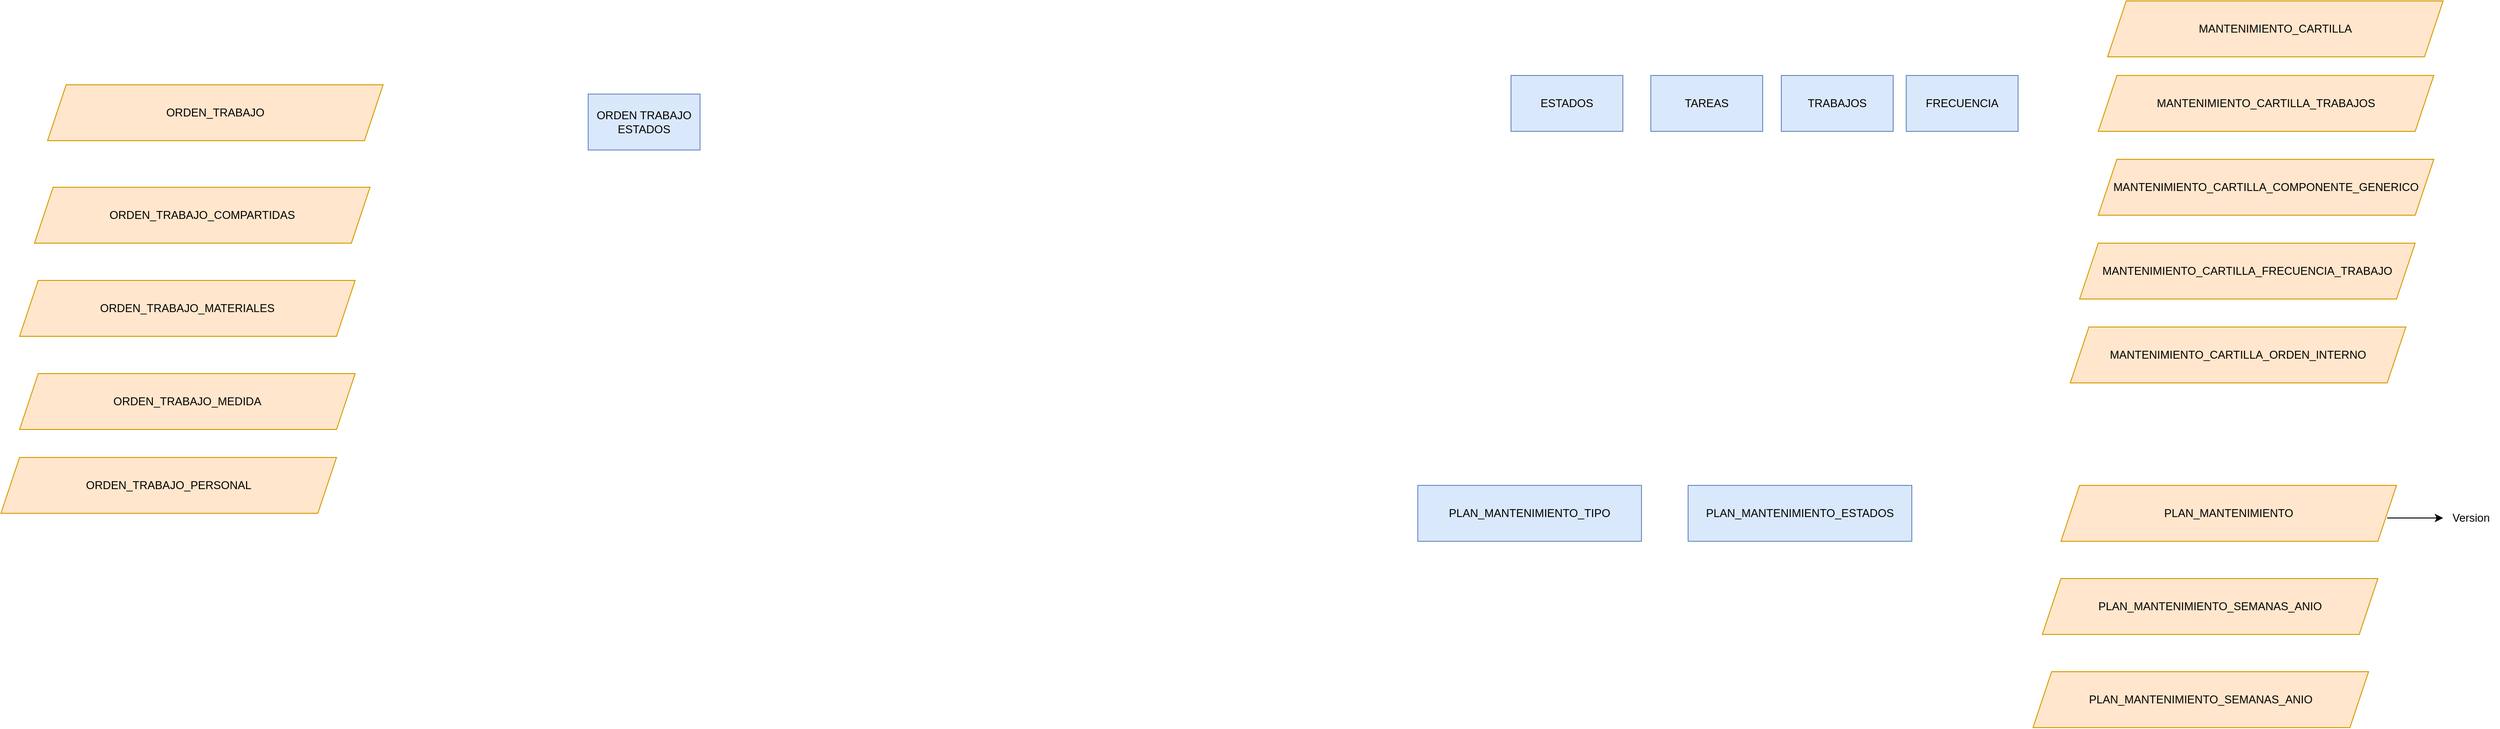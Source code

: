 <mxfile version="24.8.3">
  <diagram name="Page-1" id="uUUTdlnf8Dj0AM8X8Ja1">
    <mxGraphModel dx="3981" dy="807" grid="1" gridSize="10" guides="1" tooltips="1" connect="1" arrows="1" fold="1" page="1" pageScale="1" pageWidth="827" pageHeight="1169" math="0" shadow="0">
      <root>
        <mxCell id="0" />
        <mxCell id="1" parent="0" />
        <mxCell id="t0VoGf1BZHUFttlE81Uw-1" value="TRABAJOS" style="rounded=0;whiteSpace=wrap;html=1;fillColor=#dae8fc;strokeColor=#6c8ebf;" parent="1" vertex="1">
          <mxGeometry x="220" y="160" width="120" height="60" as="geometry" />
        </mxCell>
        <mxCell id="t0VoGf1BZHUFttlE81Uw-2" value="FRECUENCIA" style="rounded=0;whiteSpace=wrap;html=1;fillColor=#dae8fc;strokeColor=#6c8ebf;" parent="1" vertex="1">
          <mxGeometry x="354" y="160" width="120" height="60" as="geometry" />
        </mxCell>
        <mxCell id="t0VoGf1BZHUFttlE81Uw-3" value="TAREAS" style="rounded=0;whiteSpace=wrap;html=1;fillColor=#dae8fc;strokeColor=#6c8ebf;" parent="1" vertex="1">
          <mxGeometry x="80" y="160" width="120" height="60" as="geometry" />
        </mxCell>
        <mxCell id="t0VoGf1BZHUFttlE81Uw-5" value="MANTENIMIENTO_CARTILLA_TRABAJOS" style="shape=parallelogram;perimeter=parallelogramPerimeter;whiteSpace=wrap;html=1;fixedSize=1;fillColor=#ffe6cc;strokeColor=#d79b00;" parent="1" vertex="1">
          <mxGeometry x="560" y="160" width="360" height="60" as="geometry" />
        </mxCell>
        <mxCell id="t0VoGf1BZHUFttlE81Uw-6" value="MANTENIMIENTO_CARTILLA" style="shape=parallelogram;perimeter=parallelogramPerimeter;whiteSpace=wrap;html=1;fixedSize=1;fillColor=#ffe6cc;strokeColor=#d79b00;" parent="1" vertex="1">
          <mxGeometry x="570" y="80" width="360" height="60" as="geometry" />
        </mxCell>
        <mxCell id="t0VoGf1BZHUFttlE81Uw-7" value="MANTENIMIENTO_CARTILLA_COMPONENTE_GENERICO" style="shape=parallelogram;perimeter=parallelogramPerimeter;whiteSpace=wrap;html=1;fixedSize=1;fillColor=#ffe6cc;strokeColor=#d79b00;" parent="1" vertex="1">
          <mxGeometry x="560" y="250" width="360" height="60" as="geometry" />
        </mxCell>
        <mxCell id="t0VoGf1BZHUFttlE81Uw-8" value="ESTADOS" style="rounded=0;whiteSpace=wrap;html=1;fillColor=#dae8fc;strokeColor=#6c8ebf;" parent="1" vertex="1">
          <mxGeometry x="-70" y="160" width="120" height="60" as="geometry" />
        </mxCell>
        <mxCell id="t0VoGf1BZHUFttlE81Uw-9" value="MANTENIMIENTO_CARTILLA_FRECUENCIA_TRABAJO" style="shape=parallelogram;perimeter=parallelogramPerimeter;whiteSpace=wrap;html=1;fixedSize=1;fillColor=#ffe6cc;strokeColor=#d79b00;" parent="1" vertex="1">
          <mxGeometry x="540" y="340" width="360" height="60" as="geometry" />
        </mxCell>
        <mxCell id="t0VoGf1BZHUFttlE81Uw-10" value="MANTENIMIENTO_CARTILLA_ORDEN_INTERNO" style="shape=parallelogram;perimeter=parallelogramPerimeter;whiteSpace=wrap;html=1;fixedSize=1;fillColor=#ffe6cc;strokeColor=#d79b00;" parent="1" vertex="1">
          <mxGeometry x="530" y="430" width="360" height="60" as="geometry" />
        </mxCell>
        <mxCell id="t0VoGf1BZHUFttlE81Uw-11" value="PLAN_MANTENIMIENTO" style="shape=parallelogram;perimeter=parallelogramPerimeter;whiteSpace=wrap;html=1;fixedSize=1;fillColor=#ffe6cc;strokeColor=#d79b00;" parent="1" vertex="1">
          <mxGeometry x="520" y="600" width="360" height="60" as="geometry" />
        </mxCell>
        <mxCell id="t0VoGf1BZHUFttlE81Uw-12" value="PLAN_MANTENIMIENTO_ESTADOS" style="rounded=0;whiteSpace=wrap;html=1;fillColor=#dae8fc;strokeColor=#6c8ebf;" parent="1" vertex="1">
          <mxGeometry x="120" y="600" width="240" height="60" as="geometry" />
        </mxCell>
        <mxCell id="t0VoGf1BZHUFttlE81Uw-13" value="PLAN_MANTENIMIENTO_SEMANAS_ANIO" style="shape=parallelogram;perimeter=parallelogramPerimeter;whiteSpace=wrap;html=1;fixedSize=1;fillColor=#ffe6cc;strokeColor=#d79b00;" parent="1" vertex="1">
          <mxGeometry x="500" y="700" width="360" height="60" as="geometry" />
        </mxCell>
        <mxCell id="t0VoGf1BZHUFttlE81Uw-14" value="PLAN_MANTENIMIENTO_TIPO" style="rounded=0;whiteSpace=wrap;html=1;fillColor=#dae8fc;strokeColor=#6c8ebf;" parent="1" vertex="1">
          <mxGeometry x="-170" y="600" width="240" height="60" as="geometry" />
        </mxCell>
        <mxCell id="t0VoGf1BZHUFttlE81Uw-15" value="PLAN_MANTENIMIENTO_SEMANAS_ANIO" style="shape=parallelogram;perimeter=parallelogramPerimeter;whiteSpace=wrap;html=1;fixedSize=1;fillColor=#ffe6cc;strokeColor=#d79b00;" parent="1" vertex="1">
          <mxGeometry x="490" y="800" width="360" height="60" as="geometry" />
        </mxCell>
        <mxCell id="t0VoGf1BZHUFttlE81Uw-16" value="ORDEN_TRABAJO" style="shape=parallelogram;perimeter=parallelogramPerimeter;whiteSpace=wrap;html=1;fixedSize=1;fillColor=#ffe6cc;strokeColor=#d79b00;" parent="1" vertex="1">
          <mxGeometry x="-1640" y="170" width="360" height="60" as="geometry" />
        </mxCell>
        <mxCell id="t0VoGf1BZHUFttlE81Uw-17" value="ORDEN_TRABAJO_COMPARTIDAS" style="shape=parallelogram;perimeter=parallelogramPerimeter;whiteSpace=wrap;html=1;fixedSize=1;fillColor=#ffe6cc;strokeColor=#d79b00;" parent="1" vertex="1">
          <mxGeometry x="-1654" y="280" width="360" height="60" as="geometry" />
        </mxCell>
        <mxCell id="t0VoGf1BZHUFttlE81Uw-18" value="ORDEN TRABAJO ESTADOS" style="rounded=0;whiteSpace=wrap;html=1;fillColor=#dae8fc;strokeColor=#6c8ebf;" parent="1" vertex="1">
          <mxGeometry x="-1060" y="180" width="120" height="60" as="geometry" />
        </mxCell>
        <mxCell id="t0VoGf1BZHUFttlE81Uw-19" value="ORDEN_TRABAJO_MATERIALES" style="shape=parallelogram;perimeter=parallelogramPerimeter;whiteSpace=wrap;html=1;fixedSize=1;fillColor=#ffe6cc;strokeColor=#d79b00;" parent="1" vertex="1">
          <mxGeometry x="-1670" y="380" width="360" height="60" as="geometry" />
        </mxCell>
        <mxCell id="t0VoGf1BZHUFttlE81Uw-20" value="ORDEN_TRABAJO_MEDIDA" style="shape=parallelogram;perimeter=parallelogramPerimeter;whiteSpace=wrap;html=1;fixedSize=1;fillColor=#ffe6cc;strokeColor=#d79b00;" parent="1" vertex="1">
          <mxGeometry x="-1670" y="480" width="360" height="60" as="geometry" />
        </mxCell>
        <mxCell id="t0VoGf1BZHUFttlE81Uw-21" value="ORDEN_TRABAJO_PERSONAL" style="shape=parallelogram;perimeter=parallelogramPerimeter;whiteSpace=wrap;html=1;fixedSize=1;fillColor=#ffe6cc;strokeColor=#d79b00;" parent="1" vertex="1">
          <mxGeometry x="-1690" y="570" width="360" height="60" as="geometry" />
        </mxCell>
        <mxCell id="ANHoxeLQGujqvi9sK443-1" value="" style="endArrow=classic;html=1;rounded=0;" edge="1" parent="1">
          <mxGeometry width="50" height="50" relative="1" as="geometry">
            <mxPoint x="870" y="635" as="sourcePoint" />
            <mxPoint x="930" y="635" as="targetPoint" />
          </mxGeometry>
        </mxCell>
        <mxCell id="ANHoxeLQGujqvi9sK443-2" value="Version" style="text;html=1;align=center;verticalAlign=middle;whiteSpace=wrap;rounded=0;" vertex="1" parent="1">
          <mxGeometry x="930" y="620" width="60" height="30" as="geometry" />
        </mxCell>
      </root>
    </mxGraphModel>
  </diagram>
</mxfile>
